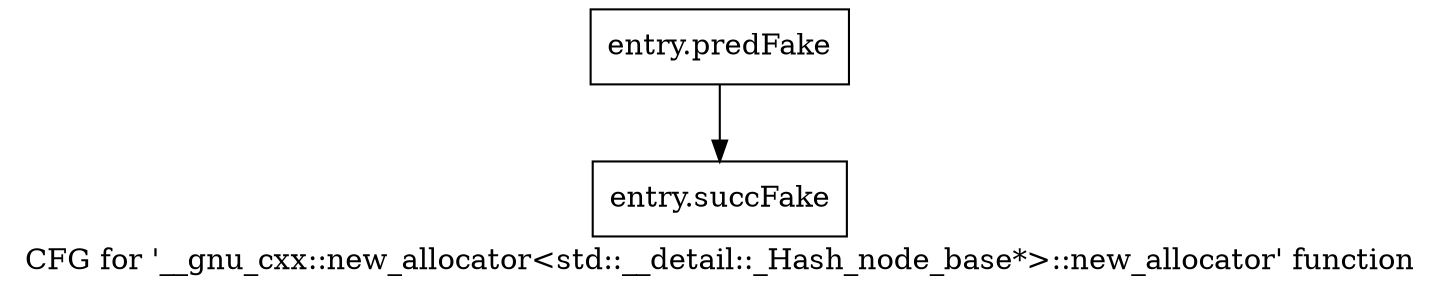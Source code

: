 digraph "CFG for '__gnu_cxx::new_allocator\<std::__detail::_Hash_node_base*\>::new_allocator' function" {
	label="CFG for '__gnu_cxx::new_allocator\<std::__detail::_Hash_node_base*\>::new_allocator' function";

	Node0x423bd20 [shape=record,filename="",linenumber="",label="{entry.predFake}"];
	Node0x423bd20 -> Node0x440ea10[ callList="" memoryops="" filename="/tools/Xilinx/Vitis_HLS/2022.1/tps/lnx64/gcc-8.3.0/lib/gcc/x86_64-pc-linux-gnu/8.3.0/../../../../include/c++/8.3.0/ext/new_allocator.h" execusionnum="1"];
	Node0x440ea10 [shape=record,filename="/tools/Xilinx/Vitis_HLS/2022.1/tps/lnx64/gcc-8.3.0/lib/gcc/x86_64-pc-linux-gnu/8.3.0/../../../../include/c++/8.3.0/ext/new_allocator.h",linenumber="79",label="{entry.succFake}"];
}
